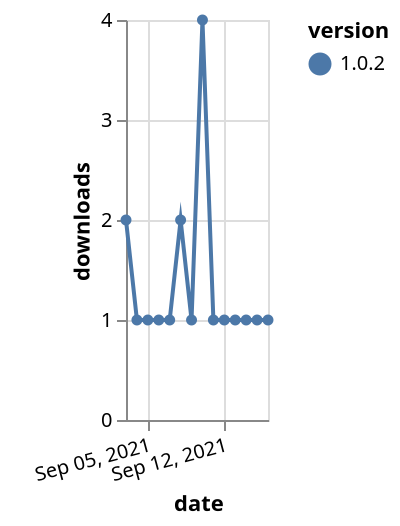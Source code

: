 {"$schema": "https://vega.github.io/schema/vega-lite/v5.json", "description": "A simple bar chart with embedded data.", "data": {"values": [{"date": "2021-09-03", "total": 114, "delta": 2, "version": "1.0.2"}, {"date": "2021-09-04", "total": 115, "delta": 1, "version": "1.0.2"}, {"date": "2021-09-05", "total": 116, "delta": 1, "version": "1.0.2"}, {"date": "2021-09-06", "total": 117, "delta": 1, "version": "1.0.2"}, {"date": "2021-09-07", "total": 118, "delta": 1, "version": "1.0.2"}, {"date": "2021-09-08", "total": 120, "delta": 2, "version": "1.0.2"}, {"date": "2021-09-09", "total": 121, "delta": 1, "version": "1.0.2"}, {"date": "2021-09-10", "total": 125, "delta": 4, "version": "1.0.2"}, {"date": "2021-09-11", "total": 126, "delta": 1, "version": "1.0.2"}, {"date": "2021-09-12", "total": 127, "delta": 1, "version": "1.0.2"}, {"date": "2021-09-13", "total": 128, "delta": 1, "version": "1.0.2"}, {"date": "2021-09-14", "total": 129, "delta": 1, "version": "1.0.2"}, {"date": "2021-09-15", "total": 130, "delta": 1, "version": "1.0.2"}, {"date": "2021-09-16", "total": 131, "delta": 1, "version": "1.0.2"}]}, "width": "container", "mark": {"type": "line", "point": {"filled": true}}, "encoding": {"x": {"field": "date", "type": "temporal", "timeUnit": "yearmonthdate", "title": "date", "axis": {"labelAngle": -15}}, "y": {"field": "delta", "type": "quantitative", "title": "downloads"}, "color": {"field": "version", "type": "nominal"}, "tooltip": {"field": "delta"}}}
